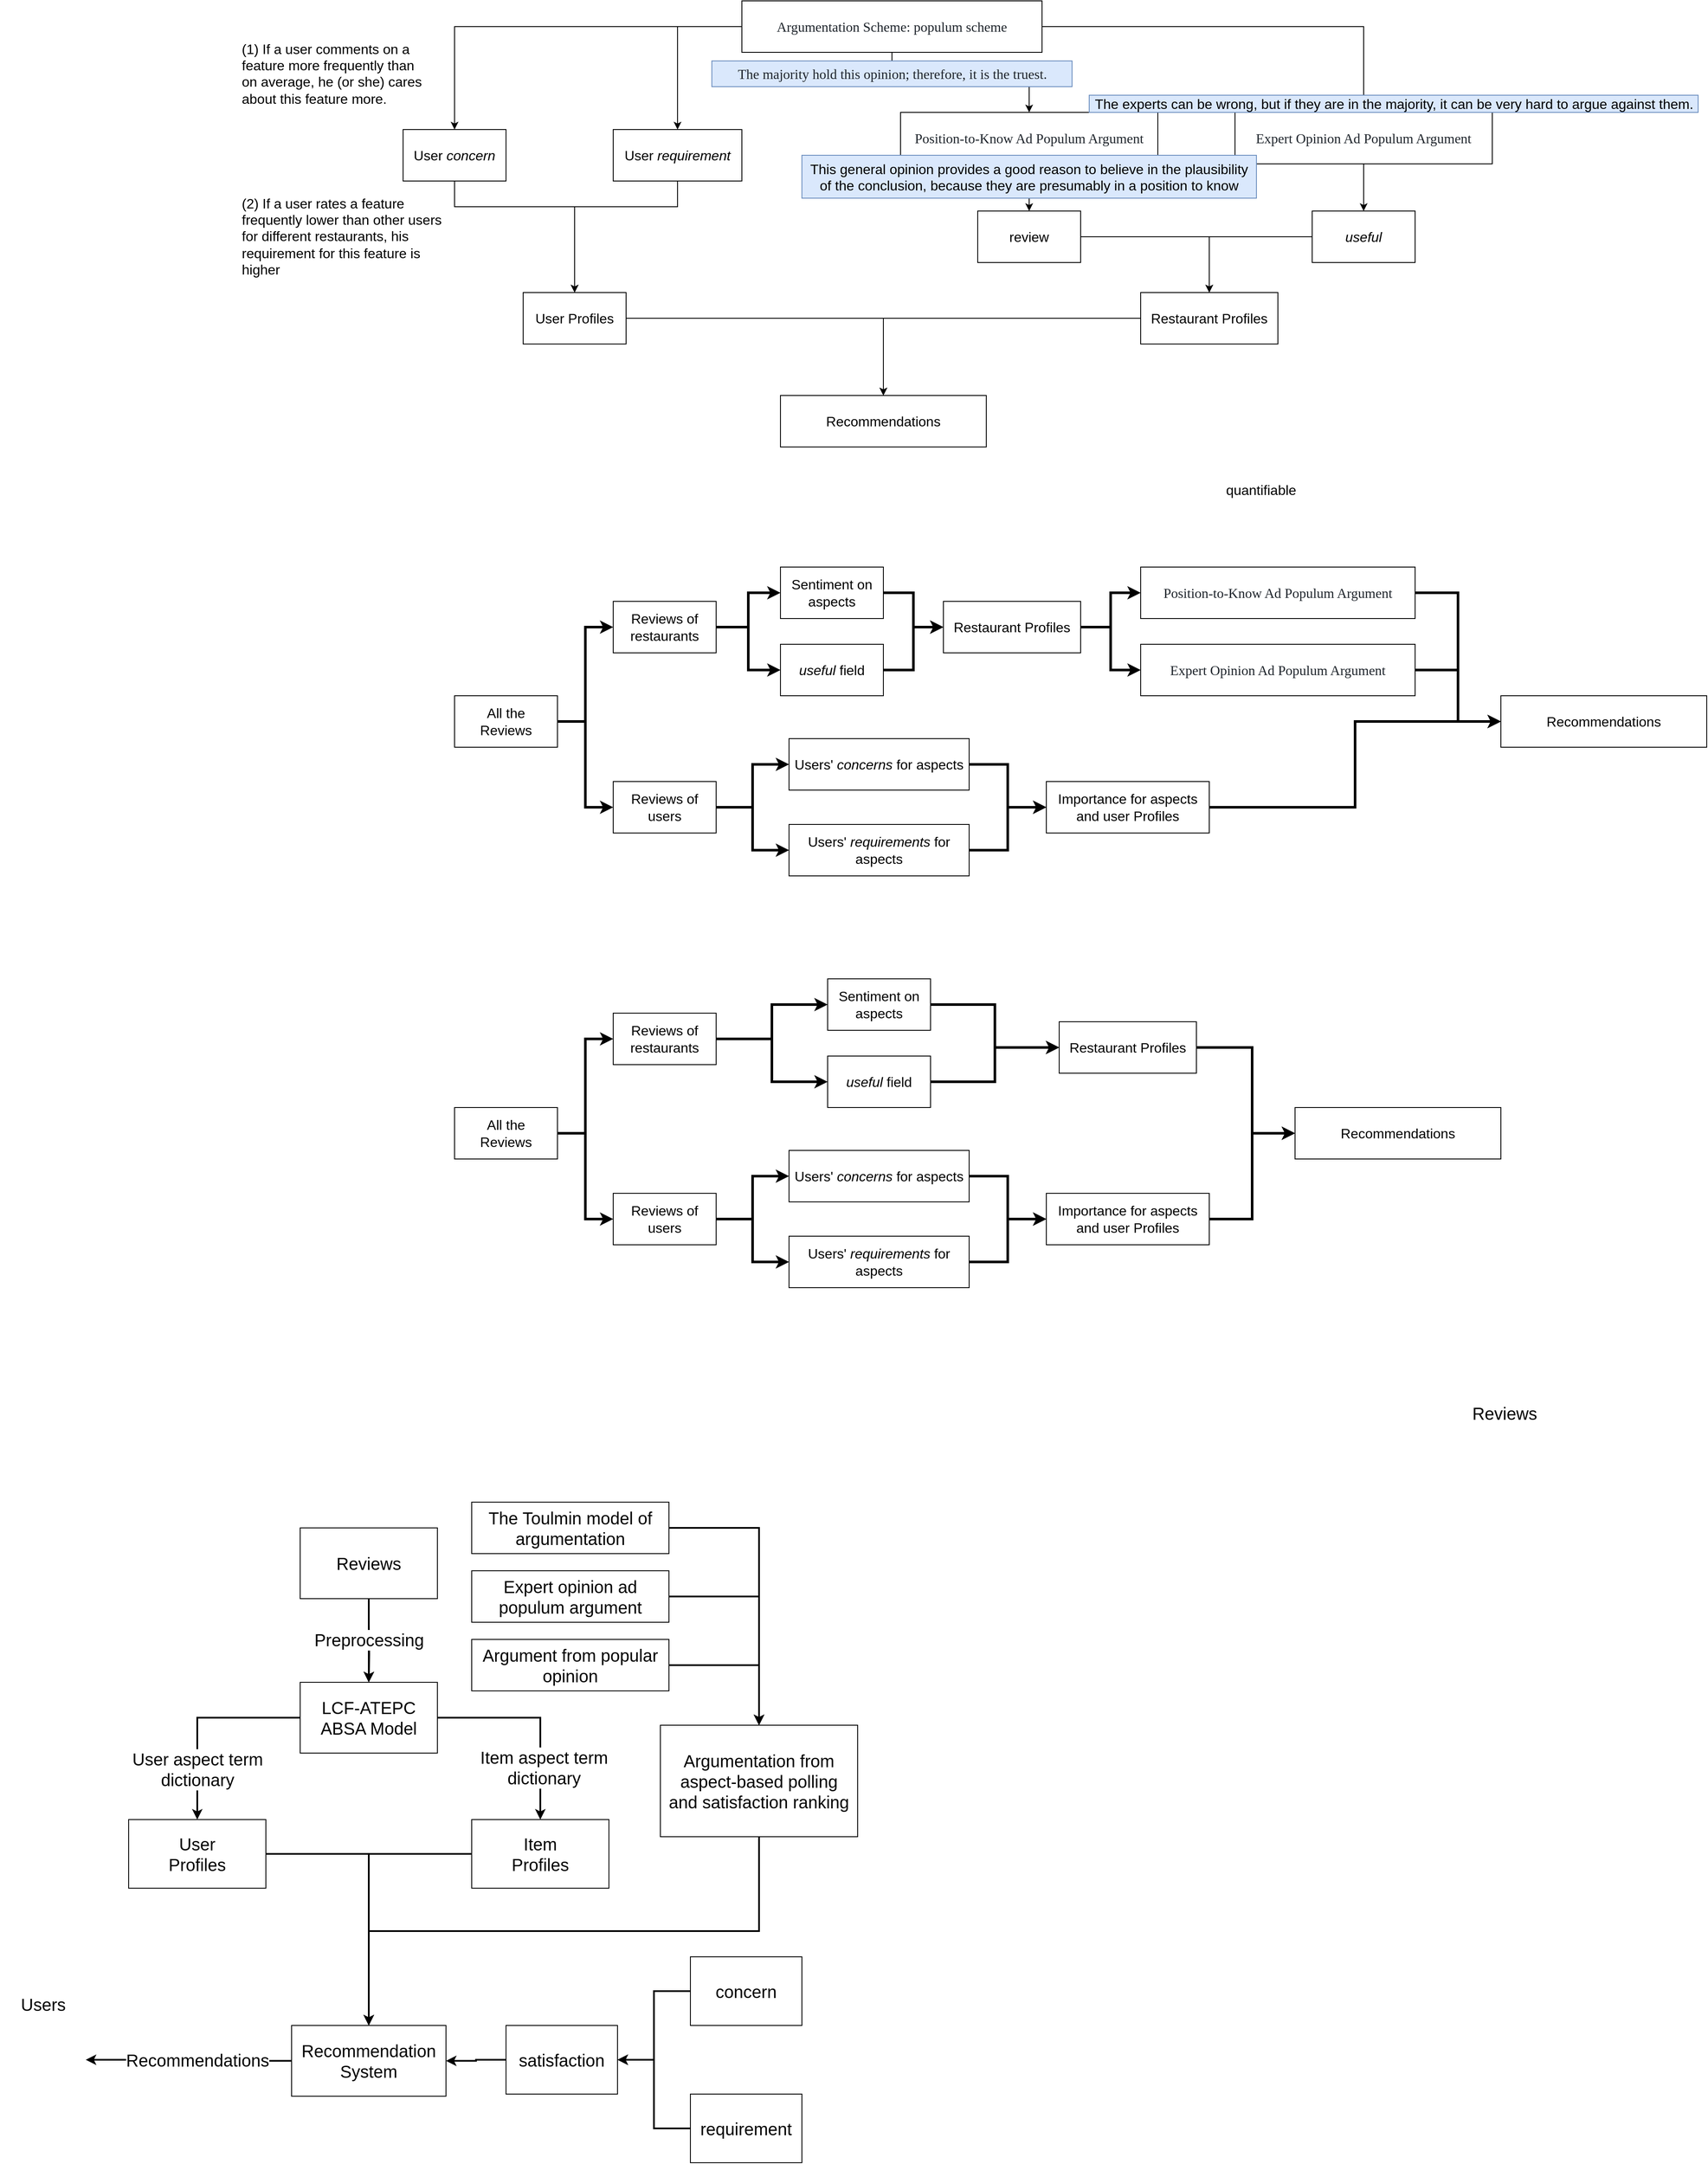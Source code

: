 <mxfile version="20.2.7" type="github">
  <diagram id="-7cnZ0lrCwhWsJX9__lo" name="Page-1">
    <mxGraphModel dx="2864" dy="1099" grid="1" gridSize="10" guides="1" tooltips="1" connect="1" arrows="1" fold="1" page="1" pageScale="1" pageWidth="827" pageHeight="1169" math="0" shadow="0">
      <root>
        <mxCell id="0" />
        <mxCell id="1" parent="0" />
        <mxCell id="W4EaKwn7kspA77nLc4uK-12" style="edgeStyle=orthogonalEdgeStyle;rounded=0;orthogonalLoop=1;jettySize=auto;html=1;fontSize=16;" parent="1" source="W4EaKwn7kspA77nLc4uK-1" target="W4EaKwn7kspA77nLc4uK-11" edge="1">
          <mxGeometry relative="1" as="geometry" />
        </mxCell>
        <mxCell id="W4EaKwn7kspA77nLc4uK-1" value="&lt;font style=&quot;font-size: 16px;&quot;&gt;User Profiles&lt;/font&gt;" style="rounded=0;whiteSpace=wrap;html=1;" parent="1" vertex="1">
          <mxGeometry x="180" y="380" width="120" height="60" as="geometry" />
        </mxCell>
        <mxCell id="W4EaKwn7kspA77nLc4uK-13" style="edgeStyle=orthogonalEdgeStyle;rounded=0;orthogonalLoop=1;jettySize=auto;html=1;fontSize=16;" parent="1" source="W4EaKwn7kspA77nLc4uK-2" target="W4EaKwn7kspA77nLc4uK-11" edge="1">
          <mxGeometry relative="1" as="geometry" />
        </mxCell>
        <mxCell id="W4EaKwn7kspA77nLc4uK-2" value="&lt;font style=&quot;font-size: 16px;&quot;&gt;Restaurant Profiles&lt;/font&gt;" style="rounded=0;whiteSpace=wrap;html=1;" parent="1" vertex="1">
          <mxGeometry x="900" y="380" width="160" height="60" as="geometry" />
        </mxCell>
        <mxCell id="W4EaKwn7kspA77nLc4uK-4" value="&lt;div style=&quot;&quot;&gt;&lt;span style=&quot;background-color: initial;&quot;&gt;(1) If a user comments on a feature more frequently than on average, he (or she) cares about this feature more.&lt;/span&gt;&lt;/div&gt;" style="text;whiteSpace=wrap;html=1;fontSize=16;align=left;" parent="1" vertex="1">
          <mxGeometry x="-150" y="80" width="220" height="90" as="geometry" />
        </mxCell>
        <mxCell id="W4EaKwn7kspA77nLc4uK-6" value="&lt;div style=&quot;&quot;&gt;(2) If a user rates a feature frequently lower than other users for different restaurants, his requirement for this feature is higher&lt;br&gt;&lt;/div&gt;" style="text;whiteSpace=wrap;html=1;fontSize=16;" parent="1" vertex="1">
          <mxGeometry x="-150" y="260" width="240" height="110" as="geometry" />
        </mxCell>
        <mxCell id="W4EaKwn7kspA77nLc4uK-9" value="" style="edgeStyle=orthogonalEdgeStyle;rounded=0;orthogonalLoop=1;jettySize=auto;html=1;fontSize=16;" parent="1" source="W4EaKwn7kspA77nLc4uK-7" target="W4EaKwn7kspA77nLc4uK-1" edge="1">
          <mxGeometry relative="1" as="geometry">
            <Array as="points">
              <mxPoint x="100" y="280" />
              <mxPoint x="240" y="280" />
            </Array>
          </mxGeometry>
        </mxCell>
        <mxCell id="W4EaKwn7kspA77nLc4uK-7" value="&lt;font style=&quot;font-size: 16px;&quot;&gt;User &lt;i&gt;concern&lt;/i&gt;&lt;/font&gt;" style="rounded=0;whiteSpace=wrap;html=1;" parent="1" vertex="1">
          <mxGeometry x="40" y="190" width="120" height="60" as="geometry" />
        </mxCell>
        <mxCell id="W4EaKwn7kspA77nLc4uK-10" style="edgeStyle=orthogonalEdgeStyle;rounded=0;orthogonalLoop=1;jettySize=auto;html=1;fontSize=16;" parent="1" source="W4EaKwn7kspA77nLc4uK-8" target="W4EaKwn7kspA77nLc4uK-1" edge="1">
          <mxGeometry relative="1" as="geometry">
            <Array as="points">
              <mxPoint x="360" y="280" />
              <mxPoint x="240" y="280" />
            </Array>
          </mxGeometry>
        </mxCell>
        <mxCell id="W4EaKwn7kspA77nLc4uK-8" value="&lt;font style=&quot;font-size: 16px;&quot;&gt;User &lt;i&gt;requirement&lt;/i&gt;&lt;/font&gt;" style="rounded=0;whiteSpace=wrap;html=1;" parent="1" vertex="1">
          <mxGeometry x="285" y="190" width="150" height="60" as="geometry" />
        </mxCell>
        <mxCell id="W4EaKwn7kspA77nLc4uK-11" value="&lt;font style=&quot;font-size: 16px;&quot;&gt;Recommendations&lt;/font&gt;" style="rounded=0;whiteSpace=wrap;html=1;" parent="1" vertex="1">
          <mxGeometry x="480" y="500" width="240" height="60" as="geometry" />
        </mxCell>
        <mxCell id="W4EaKwn7kspA77nLc4uK-16" style="edgeStyle=orthogonalEdgeStyle;rounded=0;orthogonalLoop=1;jettySize=auto;html=1;fontSize=16;" parent="1" source="W4EaKwn7kspA77nLc4uK-14" target="W4EaKwn7kspA77nLc4uK-7" edge="1">
          <mxGeometry relative="1" as="geometry" />
        </mxCell>
        <mxCell id="W4EaKwn7kspA77nLc4uK-18" style="edgeStyle=orthogonalEdgeStyle;rounded=0;orthogonalLoop=1;jettySize=auto;html=1;entryX=0.5;entryY=0;entryDx=0;entryDy=0;fontSize=16;exitX=0;exitY=0.5;exitDx=0;exitDy=0;" parent="1" source="W4EaKwn7kspA77nLc4uK-14" target="W4EaKwn7kspA77nLc4uK-8" edge="1">
          <mxGeometry relative="1" as="geometry" />
        </mxCell>
        <mxCell id="W4EaKwn7kspA77nLc4uK-22" style="edgeStyle=orthogonalEdgeStyle;rounded=0;orthogonalLoop=1;jettySize=auto;html=1;fontSize=16;" parent="1" source="W4EaKwn7kspA77nLc4uK-14" target="W4EaKwn7kspA77nLc4uK-20" edge="1">
          <mxGeometry relative="1" as="geometry" />
        </mxCell>
        <mxCell id="W4EaKwn7kspA77nLc4uK-23" style="edgeStyle=orthogonalEdgeStyle;rounded=0;orthogonalLoop=1;jettySize=auto;html=1;fontSize=16;" parent="1" source="W4EaKwn7kspA77nLc4uK-14" target="W4EaKwn7kspA77nLc4uK-21" edge="1">
          <mxGeometry relative="1" as="geometry" />
        </mxCell>
        <mxCell id="W4EaKwn7kspA77nLc4uK-14" value="&lt;p style=&quot;margin: 0px; font-variant-numeric: normal; font-variant-east-asian: normal; font-stretch: normal; line-height: normal; font-family: &amp;quot;Avenir Next&amp;quot;; color: rgb(30, 36, 43); text-align: start;&quot; class=&quot;p1&quot;&gt;Argumentation Scheme:&amp;nbsp;&lt;span style=&quot;background-color: initial;&quot;&gt;populum scheme&lt;/span&gt;&lt;/p&gt;" style="whiteSpace=wrap;html=1;fontSize=16;" parent="1" vertex="1">
          <mxGeometry x="435" y="40" width="350" height="60" as="geometry" />
        </mxCell>
        <mxCell id="W4EaKwn7kspA77nLc4uK-15" value="&lt;p style=&quot;margin: 0px; font-variant-numeric: normal; font-variant-east-asian: normal; font-stretch: normal; line-height: normal; font-family: &amp;quot;Avenir Next&amp;quot;; color: rgb(30, 36, 43); text-align: start;&quot; class=&quot;p1&quot;&gt;The majority hold this opinion; therefore, it is the truest.&lt;/p&gt;" style="text;html=1;align=center;verticalAlign=middle;resizable=0;points=[];autosize=1;strokeColor=#6c8ebf;fillColor=#dae8fc;fontSize=16;" parent="1" vertex="1">
          <mxGeometry x="400" y="110" width="420" height="30" as="geometry" />
        </mxCell>
        <mxCell id="W4EaKwn7kspA77nLc4uK-28" style="edgeStyle=orthogonalEdgeStyle;rounded=0;orthogonalLoop=1;jettySize=auto;html=1;fontSize=16;" parent="1" source="W4EaKwn7kspA77nLc4uK-20" target="W4EaKwn7kspA77nLc4uK-27" edge="1">
          <mxGeometry relative="1" as="geometry" />
        </mxCell>
        <mxCell id="W4EaKwn7kspA77nLc4uK-20" value="&lt;p style=&quot;margin: 0px; font-variant-numeric: normal; font-variant-east-asian: normal; font-stretch: normal; line-height: normal; font-family: &amp;quot;Avenir Next&amp;quot;; color: rgb(30, 36, 43); text-align: start;&quot; class=&quot;p1&quot;&gt;Position-to-Know Ad Populum Argument&lt;/p&gt;" style="whiteSpace=wrap;html=1;fontSize=16;" parent="1" vertex="1">
          <mxGeometry x="620" y="170" width="300" height="60" as="geometry" />
        </mxCell>
        <mxCell id="W4EaKwn7kspA77nLc4uK-25" value="" style="edgeStyle=orthogonalEdgeStyle;rounded=0;orthogonalLoop=1;jettySize=auto;html=1;fontSize=16;" parent="1" source="W4EaKwn7kspA77nLc4uK-21" target="W4EaKwn7kspA77nLc4uK-24" edge="1">
          <mxGeometry relative="1" as="geometry" />
        </mxCell>
        <mxCell id="W4EaKwn7kspA77nLc4uK-21" value="&lt;p style=&quot;margin: 0px; font-variant-numeric: normal; font-variant-east-asian: normal; font-stretch: normal; line-height: normal; font-family: &amp;quot;Avenir Next&amp;quot;; color: rgb(30, 36, 43); text-align: start;&quot; class=&quot;p1&quot;&gt;Expert Opinion Ad Populum Argument&lt;/p&gt;" style="whiteSpace=wrap;html=1;fontSize=16;" parent="1" vertex="1">
          <mxGeometry x="1010" y="170" width="300" height="60" as="geometry" />
        </mxCell>
        <mxCell id="W4EaKwn7kspA77nLc4uK-26" style="edgeStyle=orthogonalEdgeStyle;rounded=0;orthogonalLoop=1;jettySize=auto;html=1;fontSize=16;" parent="1" source="W4EaKwn7kspA77nLc4uK-24" target="W4EaKwn7kspA77nLc4uK-2" edge="1">
          <mxGeometry relative="1" as="geometry" />
        </mxCell>
        <mxCell id="W4EaKwn7kspA77nLc4uK-24" value="&lt;i&gt;useful&lt;/i&gt;" style="whiteSpace=wrap;html=1;fontSize=16;" parent="1" vertex="1">
          <mxGeometry x="1100" y="285" width="120" height="60" as="geometry" />
        </mxCell>
        <mxCell id="W4EaKwn7kspA77nLc4uK-29" style="edgeStyle=orthogonalEdgeStyle;rounded=0;orthogonalLoop=1;jettySize=auto;html=1;fontSize=16;" parent="1" source="W4EaKwn7kspA77nLc4uK-27" target="W4EaKwn7kspA77nLc4uK-2" edge="1">
          <mxGeometry relative="1" as="geometry" />
        </mxCell>
        <mxCell id="W4EaKwn7kspA77nLc4uK-27" value="review" style="whiteSpace=wrap;html=1;fontSize=16;" parent="1" vertex="1">
          <mxGeometry x="710" y="285" width="120" height="60" as="geometry" />
        </mxCell>
        <mxCell id="W4EaKwn7kspA77nLc4uK-31" value="This general opinion provides a good reason to believe in the plausibility of the conclusion, because they are presumably in a position to know" style="text;whiteSpace=wrap;html=1;fontSize=16;fillColor=#dae8fc;strokeColor=#6c8ebf;align=center;" parent="1" vertex="1">
          <mxGeometry x="505" y="220" width="530" height="50" as="geometry" />
        </mxCell>
        <mxCell id="W4EaKwn7kspA77nLc4uK-32" value="The experts can be wrong, but if they are in the majority, it can be very hard to argue against them." style="text;html=1;align=center;verticalAlign=middle;resizable=0;points=[];autosize=1;strokeColor=#6c8ebf;fillColor=#dae8fc;fontSize=16;" parent="1" vertex="1">
          <mxGeometry x="840" y="150" width="710" height="20" as="geometry" />
        </mxCell>
        <mxCell id="W4EaKwn7kspA77nLc4uK-44" style="edgeStyle=orthogonalEdgeStyle;rounded=0;orthogonalLoop=1;jettySize=auto;html=1;entryX=0;entryY=0.5;entryDx=0;entryDy=0;fontSize=16;strokeWidth=3;" parent="1" source="W4EaKwn7kspA77nLc4uK-41" target="W4EaKwn7kspA77nLc4uK-43" edge="1">
          <mxGeometry relative="1" as="geometry" />
        </mxCell>
        <mxCell id="W4EaKwn7kspA77nLc4uK-45" style="edgeStyle=orthogonalEdgeStyle;rounded=0;orthogonalLoop=1;jettySize=auto;html=1;entryX=0;entryY=0.5;entryDx=0;entryDy=0;fontSize=16;strokeWidth=3;" parent="1" source="W4EaKwn7kspA77nLc4uK-41" target="W4EaKwn7kspA77nLc4uK-42" edge="1">
          <mxGeometry relative="1" as="geometry" />
        </mxCell>
        <mxCell id="W4EaKwn7kspA77nLc4uK-41" value="All the&lt;br&gt;Reviews" style="whiteSpace=wrap;html=1;fontSize=16;" parent="1" vertex="1">
          <mxGeometry x="100" y="850" width="120" height="60" as="geometry" />
        </mxCell>
        <mxCell id="W4EaKwn7kspA77nLc4uK-48" style="edgeStyle=orthogonalEdgeStyle;rounded=0;orthogonalLoop=1;jettySize=auto;html=1;entryX=0;entryY=0.5;entryDx=0;entryDy=0;fontSize=16;strokeWidth=3;" parent="1" source="W4EaKwn7kspA77nLc4uK-42" target="W4EaKwn7kspA77nLc4uK-46" edge="1">
          <mxGeometry relative="1" as="geometry" />
        </mxCell>
        <mxCell id="W4EaKwn7kspA77nLc4uK-49" style="edgeStyle=orthogonalEdgeStyle;rounded=0;orthogonalLoop=1;jettySize=auto;html=1;entryX=0;entryY=0.5;entryDx=0;entryDy=0;fontSize=16;strokeWidth=3;" parent="1" source="W4EaKwn7kspA77nLc4uK-42" target="W4EaKwn7kspA77nLc4uK-47" edge="1">
          <mxGeometry relative="1" as="geometry" />
        </mxCell>
        <mxCell id="W4EaKwn7kspA77nLc4uK-42" value="Reviews of users" style="whiteSpace=wrap;html=1;fontSize=16;" parent="1" vertex="1">
          <mxGeometry x="285" y="950" width="120" height="60" as="geometry" />
        </mxCell>
        <mxCell id="W4EaKwn7kspA77nLc4uK-55" style="edgeStyle=orthogonalEdgeStyle;rounded=0;orthogonalLoop=1;jettySize=auto;html=1;entryX=0;entryY=0.5;entryDx=0;entryDy=0;fontSize=16;strokeWidth=3;" parent="1" source="W4EaKwn7kspA77nLc4uK-43" target="W4EaKwn7kspA77nLc4uK-53" edge="1">
          <mxGeometry relative="1" as="geometry" />
        </mxCell>
        <mxCell id="W4EaKwn7kspA77nLc4uK-56" style="edgeStyle=orthogonalEdgeStyle;rounded=0;orthogonalLoop=1;jettySize=auto;html=1;entryX=0;entryY=0.5;entryDx=0;entryDy=0;fontSize=16;strokeWidth=3;" parent="1" source="W4EaKwn7kspA77nLc4uK-43" target="W4EaKwn7kspA77nLc4uK-54" edge="1">
          <mxGeometry relative="1" as="geometry" />
        </mxCell>
        <mxCell id="W4EaKwn7kspA77nLc4uK-43" value="Reviews of restaurants" style="whiteSpace=wrap;html=1;fontSize=16;" parent="1" vertex="1">
          <mxGeometry x="285" y="740" width="120" height="60" as="geometry" />
        </mxCell>
        <mxCell id="W4EaKwn7kspA77nLc4uK-51" style="edgeStyle=orthogonalEdgeStyle;rounded=0;orthogonalLoop=1;jettySize=auto;html=1;entryX=0;entryY=0.5;entryDx=0;entryDy=0;fontSize=16;strokeWidth=3;" parent="1" source="W4EaKwn7kspA77nLc4uK-46" target="W4EaKwn7kspA77nLc4uK-50" edge="1">
          <mxGeometry relative="1" as="geometry" />
        </mxCell>
        <mxCell id="W4EaKwn7kspA77nLc4uK-46" value="Users&#39; &lt;i&gt;concerns&lt;/i&gt; for aspects" style="whiteSpace=wrap;html=1;fontSize=16;" parent="1" vertex="1">
          <mxGeometry x="490" y="900" width="210" height="60" as="geometry" />
        </mxCell>
        <mxCell id="W4EaKwn7kspA77nLc4uK-52" style="edgeStyle=orthogonalEdgeStyle;rounded=0;orthogonalLoop=1;jettySize=auto;html=1;entryX=0;entryY=0.5;entryDx=0;entryDy=0;fontSize=16;strokeWidth=3;" parent="1" source="W4EaKwn7kspA77nLc4uK-47" target="W4EaKwn7kspA77nLc4uK-50" edge="1">
          <mxGeometry relative="1" as="geometry" />
        </mxCell>
        <mxCell id="W4EaKwn7kspA77nLc4uK-47" value="Users&#39; &lt;i&gt;requirements&lt;/i&gt; for aspects" style="whiteSpace=wrap;html=1;fontSize=16;" parent="1" vertex="1">
          <mxGeometry x="490" y="1000" width="210" height="60" as="geometry" />
        </mxCell>
        <mxCell id="W4EaKwn7kspA77nLc4uK-68" style="edgeStyle=orthogonalEdgeStyle;rounded=0;orthogonalLoop=1;jettySize=auto;html=1;entryX=0;entryY=0.5;entryDx=0;entryDy=0;fontSize=16;strokeWidth=3;" parent="1" source="W4EaKwn7kspA77nLc4uK-50" target="W4EaKwn7kspA77nLc4uK-67" edge="1">
          <mxGeometry relative="1" as="geometry" />
        </mxCell>
        <mxCell id="W4EaKwn7kspA77nLc4uK-50" value="&lt;font style=&quot;font-size: 16px;&quot;&gt;Importance for aspects and user Profiles&lt;/font&gt;" style="rounded=0;whiteSpace=wrap;html=1;" parent="1" vertex="1">
          <mxGeometry x="790" y="950" width="190" height="60" as="geometry" />
        </mxCell>
        <mxCell id="W4EaKwn7kspA77nLc4uK-63" style="edgeStyle=orthogonalEdgeStyle;rounded=0;orthogonalLoop=1;jettySize=auto;html=1;entryX=0;entryY=0.5;entryDx=0;entryDy=0;fontSize=16;strokeWidth=3;" parent="1" source="W4EaKwn7kspA77nLc4uK-53" target="W4EaKwn7kspA77nLc4uK-62" edge="1">
          <mxGeometry relative="1" as="geometry" />
        </mxCell>
        <mxCell id="W4EaKwn7kspA77nLc4uK-53" value="Sentiment on aspects" style="whiteSpace=wrap;html=1;fontSize=16;" parent="1" vertex="1">
          <mxGeometry x="480" y="700" width="120" height="60" as="geometry" />
        </mxCell>
        <mxCell id="W4EaKwn7kspA77nLc4uK-64" style="edgeStyle=orthogonalEdgeStyle;rounded=0;orthogonalLoop=1;jettySize=auto;html=1;entryX=0;entryY=0.5;entryDx=0;entryDy=0;fontSize=16;strokeWidth=3;" parent="1" source="W4EaKwn7kspA77nLc4uK-54" target="W4EaKwn7kspA77nLc4uK-62" edge="1">
          <mxGeometry relative="1" as="geometry" />
        </mxCell>
        <mxCell id="W4EaKwn7kspA77nLc4uK-54" value="&lt;i&gt;useful &lt;/i&gt;field" style="whiteSpace=wrap;html=1;fontSize=16;" parent="1" vertex="1">
          <mxGeometry x="480" y="790" width="120" height="60" as="geometry" />
        </mxCell>
        <mxCell id="W4EaKwn7kspA77nLc4uK-70" style="edgeStyle=orthogonalEdgeStyle;rounded=0;orthogonalLoop=1;jettySize=auto;html=1;entryX=0;entryY=0.5;entryDx=0;entryDy=0;fontSize=16;strokeWidth=3;" parent="1" source="W4EaKwn7kspA77nLc4uK-57" target="W4EaKwn7kspA77nLc4uK-67" edge="1">
          <mxGeometry relative="1" as="geometry" />
        </mxCell>
        <mxCell id="W4EaKwn7kspA77nLc4uK-57" value="&lt;p style=&quot;margin: 0px; font-variant-numeric: normal; font-variant-east-asian: normal; font-stretch: normal; line-height: normal; font-family: &amp;quot;Avenir Next&amp;quot;; color: rgb(30, 36, 43); text-align: start;&quot; class=&quot;p1&quot;&gt;Position-to-Know Ad Populum Argument&lt;/p&gt;" style="whiteSpace=wrap;html=1;fontSize=16;" parent="1" vertex="1">
          <mxGeometry x="900" y="700" width="320" height="60" as="geometry" />
        </mxCell>
        <mxCell id="W4EaKwn7kspA77nLc4uK-69" style="edgeStyle=orthogonalEdgeStyle;rounded=0;orthogonalLoop=1;jettySize=auto;html=1;entryX=0;entryY=0.5;entryDx=0;entryDy=0;fontSize=16;strokeWidth=3;" parent="1" source="W4EaKwn7kspA77nLc4uK-59" target="W4EaKwn7kspA77nLc4uK-67" edge="1">
          <mxGeometry relative="1" as="geometry" />
        </mxCell>
        <mxCell id="W4EaKwn7kspA77nLc4uK-59" value="&lt;p style=&quot;margin: 0px; font-variant-numeric: normal; font-variant-east-asian: normal; font-stretch: normal; line-height: normal; font-family: &amp;quot;Avenir Next&amp;quot;; color: rgb(30, 36, 43); text-align: start;&quot; class=&quot;p1&quot;&gt;Expert Opinion Ad Populum Argument&lt;/p&gt;" style="whiteSpace=wrap;html=1;fontSize=16;" parent="1" vertex="1">
          <mxGeometry x="900" y="790" width="320" height="60" as="geometry" />
        </mxCell>
        <mxCell id="W4EaKwn7kspA77nLc4uK-65" style="edgeStyle=orthogonalEdgeStyle;rounded=0;orthogonalLoop=1;jettySize=auto;html=1;entryX=0;entryY=0.5;entryDx=0;entryDy=0;fontSize=16;strokeWidth=3;" parent="1" source="W4EaKwn7kspA77nLc4uK-62" target="W4EaKwn7kspA77nLc4uK-57" edge="1">
          <mxGeometry relative="1" as="geometry" />
        </mxCell>
        <mxCell id="W4EaKwn7kspA77nLc4uK-66" style="edgeStyle=orthogonalEdgeStyle;rounded=0;orthogonalLoop=1;jettySize=auto;html=1;entryX=0;entryY=0.5;entryDx=0;entryDy=0;fontSize=16;strokeWidth=3;" parent="1" source="W4EaKwn7kspA77nLc4uK-62" target="W4EaKwn7kspA77nLc4uK-59" edge="1">
          <mxGeometry relative="1" as="geometry" />
        </mxCell>
        <mxCell id="W4EaKwn7kspA77nLc4uK-62" value="&lt;font style=&quot;font-size: 16px;&quot;&gt;Restaurant Profiles&lt;/font&gt;" style="rounded=0;whiteSpace=wrap;html=1;" parent="1" vertex="1">
          <mxGeometry x="670" y="740" width="160" height="60" as="geometry" />
        </mxCell>
        <mxCell id="W4EaKwn7kspA77nLc4uK-67" value="&lt;font style=&quot;font-size: 16px;&quot;&gt;Recommendations&lt;/font&gt;" style="rounded=0;whiteSpace=wrap;html=1;" parent="1" vertex="1">
          <mxGeometry x="1320" y="850" width="240" height="60" as="geometry" />
        </mxCell>
        <mxCell id="W4EaKwn7kspA77nLc4uK-71" style="edgeStyle=orthogonalEdgeStyle;rounded=0;orthogonalLoop=1;jettySize=auto;html=1;entryX=0;entryY=0.5;entryDx=0;entryDy=0;fontSize=16;strokeWidth=3;" parent="1" source="W4EaKwn7kspA77nLc4uK-73" target="W4EaKwn7kspA77nLc4uK-79" edge="1">
          <mxGeometry relative="1" as="geometry" />
        </mxCell>
        <mxCell id="W4EaKwn7kspA77nLc4uK-72" style="edgeStyle=orthogonalEdgeStyle;rounded=0;orthogonalLoop=1;jettySize=auto;html=1;entryX=0;entryY=0.5;entryDx=0;entryDy=0;fontSize=16;strokeWidth=3;" parent="1" source="W4EaKwn7kspA77nLc4uK-73" target="W4EaKwn7kspA77nLc4uK-76" edge="1">
          <mxGeometry relative="1" as="geometry" />
        </mxCell>
        <mxCell id="W4EaKwn7kspA77nLc4uK-73" value="All the&lt;br&gt;Reviews" style="whiteSpace=wrap;html=1;fontSize=16;" parent="1" vertex="1">
          <mxGeometry x="100" y="1330" width="120" height="60" as="geometry" />
        </mxCell>
        <mxCell id="W4EaKwn7kspA77nLc4uK-74" style="edgeStyle=orthogonalEdgeStyle;rounded=0;orthogonalLoop=1;jettySize=auto;html=1;entryX=0;entryY=0.5;entryDx=0;entryDy=0;fontSize=16;strokeWidth=3;" parent="1" source="W4EaKwn7kspA77nLc4uK-76" target="W4EaKwn7kspA77nLc4uK-81" edge="1">
          <mxGeometry relative="1" as="geometry" />
        </mxCell>
        <mxCell id="W4EaKwn7kspA77nLc4uK-75" style="edgeStyle=orthogonalEdgeStyle;rounded=0;orthogonalLoop=1;jettySize=auto;html=1;entryX=0;entryY=0.5;entryDx=0;entryDy=0;fontSize=16;strokeWidth=3;" parent="1" source="W4EaKwn7kspA77nLc4uK-76" target="W4EaKwn7kspA77nLc4uK-83" edge="1">
          <mxGeometry relative="1" as="geometry" />
        </mxCell>
        <mxCell id="W4EaKwn7kspA77nLc4uK-76" value="Reviews of users" style="whiteSpace=wrap;html=1;fontSize=16;" parent="1" vertex="1">
          <mxGeometry x="285" y="1430" width="120" height="60" as="geometry" />
        </mxCell>
        <mxCell id="W4EaKwn7kspA77nLc4uK-77" style="edgeStyle=orthogonalEdgeStyle;rounded=0;orthogonalLoop=1;jettySize=auto;html=1;entryX=0;entryY=0.5;entryDx=0;entryDy=0;fontSize=16;strokeWidth=3;" parent="1" source="W4EaKwn7kspA77nLc4uK-79" target="W4EaKwn7kspA77nLc4uK-87" edge="1">
          <mxGeometry relative="1" as="geometry" />
        </mxCell>
        <mxCell id="W4EaKwn7kspA77nLc4uK-78" style="edgeStyle=orthogonalEdgeStyle;rounded=0;orthogonalLoop=1;jettySize=auto;html=1;entryX=0;entryY=0.5;entryDx=0;entryDy=0;fontSize=16;strokeWidth=3;" parent="1" source="W4EaKwn7kspA77nLc4uK-79" target="W4EaKwn7kspA77nLc4uK-89" edge="1">
          <mxGeometry relative="1" as="geometry" />
        </mxCell>
        <mxCell id="W4EaKwn7kspA77nLc4uK-79" value="Reviews of restaurants" style="whiteSpace=wrap;html=1;fontSize=16;" parent="1" vertex="1">
          <mxGeometry x="285" y="1220" width="120" height="60" as="geometry" />
        </mxCell>
        <mxCell id="W4EaKwn7kspA77nLc4uK-80" style="edgeStyle=orthogonalEdgeStyle;rounded=0;orthogonalLoop=1;jettySize=auto;html=1;entryX=0;entryY=0.5;entryDx=0;entryDy=0;fontSize=16;strokeWidth=3;" parent="1" source="W4EaKwn7kspA77nLc4uK-81" target="W4EaKwn7kspA77nLc4uK-85" edge="1">
          <mxGeometry relative="1" as="geometry" />
        </mxCell>
        <mxCell id="W4EaKwn7kspA77nLc4uK-81" value="Users&#39; &lt;i&gt;concerns&lt;/i&gt; for aspects" style="whiteSpace=wrap;html=1;fontSize=16;" parent="1" vertex="1">
          <mxGeometry x="490" y="1380" width="210" height="60" as="geometry" />
        </mxCell>
        <mxCell id="W4EaKwn7kspA77nLc4uK-82" style="edgeStyle=orthogonalEdgeStyle;rounded=0;orthogonalLoop=1;jettySize=auto;html=1;entryX=0;entryY=0.5;entryDx=0;entryDy=0;fontSize=16;strokeWidth=3;" parent="1" source="W4EaKwn7kspA77nLc4uK-83" target="W4EaKwn7kspA77nLc4uK-85" edge="1">
          <mxGeometry relative="1" as="geometry" />
        </mxCell>
        <mxCell id="W4EaKwn7kspA77nLc4uK-83" value="Users&#39; &lt;i&gt;requirements&lt;/i&gt; for aspects" style="whiteSpace=wrap;html=1;fontSize=16;" parent="1" vertex="1">
          <mxGeometry x="490" y="1480" width="210" height="60" as="geometry" />
        </mxCell>
        <mxCell id="W4EaKwn7kspA77nLc4uK-84" style="edgeStyle=orthogonalEdgeStyle;rounded=0;orthogonalLoop=1;jettySize=auto;html=1;entryX=0;entryY=0.5;entryDx=0;entryDy=0;fontSize=16;strokeWidth=3;" parent="1" source="W4EaKwn7kspA77nLc4uK-85" target="W4EaKwn7kspA77nLc4uK-97" edge="1">
          <mxGeometry relative="1" as="geometry" />
        </mxCell>
        <mxCell id="W4EaKwn7kspA77nLc4uK-85" value="&lt;font style=&quot;font-size: 16px;&quot;&gt;Importance for aspects and user Profiles&lt;/font&gt;" style="rounded=0;whiteSpace=wrap;html=1;" parent="1" vertex="1">
          <mxGeometry x="790" y="1430" width="190" height="60" as="geometry" />
        </mxCell>
        <mxCell id="W4EaKwn7kspA77nLc4uK-86" style="edgeStyle=orthogonalEdgeStyle;rounded=0;orthogonalLoop=1;jettySize=auto;html=1;entryX=0;entryY=0.5;entryDx=0;entryDy=0;fontSize=16;strokeWidth=3;" parent="1" source="W4EaKwn7kspA77nLc4uK-87" target="W4EaKwn7kspA77nLc4uK-96" edge="1">
          <mxGeometry relative="1" as="geometry" />
        </mxCell>
        <mxCell id="W4EaKwn7kspA77nLc4uK-87" value="Sentiment on aspects" style="whiteSpace=wrap;html=1;fontSize=16;" parent="1" vertex="1">
          <mxGeometry x="535" y="1180" width="120" height="60" as="geometry" />
        </mxCell>
        <mxCell id="W4EaKwn7kspA77nLc4uK-88" style="edgeStyle=orthogonalEdgeStyle;rounded=0;orthogonalLoop=1;jettySize=auto;html=1;entryX=0;entryY=0.5;entryDx=0;entryDy=0;fontSize=16;strokeWidth=3;" parent="1" source="W4EaKwn7kspA77nLc4uK-89" target="W4EaKwn7kspA77nLc4uK-96" edge="1">
          <mxGeometry relative="1" as="geometry" />
        </mxCell>
        <mxCell id="W4EaKwn7kspA77nLc4uK-89" value="&lt;i&gt;useful &lt;/i&gt;field" style="whiteSpace=wrap;html=1;fontSize=16;" parent="1" vertex="1">
          <mxGeometry x="535" y="1270" width="120" height="60" as="geometry" />
        </mxCell>
        <mxCell id="W4EaKwn7kspA77nLc4uK-98" style="edgeStyle=orthogonalEdgeStyle;rounded=0;orthogonalLoop=1;jettySize=auto;html=1;entryX=0;entryY=0.5;entryDx=0;entryDy=0;fontSize=16;strokeWidth=3;" parent="1" source="W4EaKwn7kspA77nLc4uK-96" target="W4EaKwn7kspA77nLc4uK-97" edge="1">
          <mxGeometry relative="1" as="geometry">
            <Array as="points">
              <mxPoint x="1030" y="1260" />
              <mxPoint x="1030" y="1360" />
            </Array>
          </mxGeometry>
        </mxCell>
        <mxCell id="W4EaKwn7kspA77nLc4uK-96" value="&lt;font style=&quot;font-size: 16px;&quot;&gt;Restaurant Profiles&lt;/font&gt;" style="rounded=0;whiteSpace=wrap;html=1;" parent="1" vertex="1">
          <mxGeometry x="805" y="1230" width="160" height="60" as="geometry" />
        </mxCell>
        <mxCell id="W4EaKwn7kspA77nLc4uK-97" value="&lt;font style=&quot;font-size: 16px;&quot;&gt;Recommendations&lt;/font&gt;" style="rounded=0;whiteSpace=wrap;html=1;" parent="1" vertex="1">
          <mxGeometry x="1080" y="1330" width="240" height="60" as="geometry" />
        </mxCell>
        <mxCell id="W4EaKwn7kspA77nLc4uK-99" value="quantifiable" style="text;html=1;align=center;verticalAlign=middle;resizable=0;points=[];autosize=1;strokeColor=none;fillColor=none;fontSize=16;" parent="1" vertex="1">
          <mxGeometry x="990" y="600" width="100" height="20" as="geometry" />
        </mxCell>
        <mxCell id="o4SnP-8lOdjN38-xpbuC-2" value="Users" style="shape=image;html=1;verticalAlign=bottom;verticalLabelPosition=top;labelBackgroundColor=#ffffff;imageAspect=0;aspect=fixed;image=https://cdn2.iconfinder.com/data/icons/font-awesome/1792/user-128.png;fontSize=20;labelPosition=center;align=center;" parent="1" vertex="1">
          <mxGeometry x="-430" y="2390" width="100" height="100" as="geometry" />
        </mxCell>
        <mxCell id="o4SnP-8lOdjN38-xpbuC-5" value="Reviews" style="shape=image;html=1;verticalAlign=top;verticalLabelPosition=bottom;labelBackgroundColor=#ffffff;imageAspect=0;aspect=fixed;image=https://cdn3.iconfinder.com/data/icons/marketing-outline-13/64/Review-128.png;fontSize=20;" parent="1" vertex="1">
          <mxGeometry x="1260" y="1540" width="128" height="128" as="geometry" />
        </mxCell>
        <mxCell id="o4SnP-8lOdjN38-xpbuC-30" value="" style="edgeStyle=orthogonalEdgeStyle;rounded=0;orthogonalLoop=1;jettySize=auto;html=1;fontSize=20;strokeWidth=2;" parent="1" target="o4SnP-8lOdjN38-xpbuC-26" edge="1">
          <mxGeometry relative="1" as="geometry">
            <mxPoint y="1932.5" as="sourcePoint" />
          </mxGeometry>
        </mxCell>
        <mxCell id="o4SnP-8lOdjN38-xpbuC-36" style="edgeStyle=orthogonalEdgeStyle;rounded=0;orthogonalLoop=1;jettySize=auto;html=1;fontSize=20;strokeWidth=2;" parent="1" source="o4SnP-8lOdjN38-xpbuC-23" target="o4SnP-8lOdjN38-xpbuC-33" edge="1">
          <mxGeometry relative="1" as="geometry" />
        </mxCell>
        <mxCell id="o4SnP-8lOdjN38-xpbuC-23" value="Item&lt;br&gt;Profiles" style="whiteSpace=wrap;html=1;fontSize=20;" parent="1" vertex="1">
          <mxGeometry x="120" y="2160" width="160" height="80" as="geometry" />
        </mxCell>
        <mxCell id="o4SnP-8lOdjN38-xpbuC-35" style="edgeStyle=orthogonalEdgeStyle;rounded=0;orthogonalLoop=1;jettySize=auto;html=1;fontSize=20;strokeWidth=2;" parent="1" source="o4SnP-8lOdjN38-xpbuC-24" target="o4SnP-8lOdjN38-xpbuC-33" edge="1">
          <mxGeometry relative="1" as="geometry" />
        </mxCell>
        <mxCell id="o4SnP-8lOdjN38-xpbuC-24" value="User&lt;br&gt;Profiles" style="whiteSpace=wrap;html=1;fontSize=20;" parent="1" vertex="1">
          <mxGeometry x="-280" y="2160" width="160" height="80" as="geometry" />
        </mxCell>
        <mxCell id="o4SnP-8lOdjN38-xpbuC-31" style="edgeStyle=orthogonalEdgeStyle;rounded=0;orthogonalLoop=1;jettySize=auto;html=1;fontSize=20;strokeWidth=2;" parent="1" source="o4SnP-8lOdjN38-xpbuC-26" target="o4SnP-8lOdjN38-xpbuC-23" edge="1">
          <mxGeometry relative="1" as="geometry" />
        </mxCell>
        <mxCell id="o4SnP-8lOdjN38-xpbuC-46" value="Item aspect term&lt;br&gt;dictionary" style="edgeLabel;html=1;align=center;verticalAlign=middle;resizable=0;points=[];fontSize=20;" parent="o4SnP-8lOdjN38-xpbuC-31" vertex="1" connectable="0">
          <mxGeometry x="0.489" y="4" relative="1" as="geometry">
            <mxPoint as="offset" />
          </mxGeometry>
        </mxCell>
        <mxCell id="o4SnP-8lOdjN38-xpbuC-32" style="edgeStyle=orthogonalEdgeStyle;rounded=0;orthogonalLoop=1;jettySize=auto;html=1;entryX=0.5;entryY=0;entryDx=0;entryDy=0;fontSize=20;strokeWidth=2;" parent="1" source="o4SnP-8lOdjN38-xpbuC-26" target="o4SnP-8lOdjN38-xpbuC-24" edge="1">
          <mxGeometry relative="1" as="geometry" />
        </mxCell>
        <mxCell id="o4SnP-8lOdjN38-xpbuC-45" value="User aspect term&lt;br&gt;dictionary" style="edgeLabel;html=1;align=center;verticalAlign=middle;resizable=0;points=[];fontSize=20;" parent="o4SnP-8lOdjN38-xpbuC-32" vertex="1" connectable="0">
          <mxGeometry x="0.21" y="-1" relative="1" as="geometry">
            <mxPoint x="1" y="35" as="offset" />
          </mxGeometry>
        </mxCell>
        <mxCell id="o4SnP-8lOdjN38-xpbuC-26" value="LCF-ATEPC&lt;br&gt;ABSA Model" style="whiteSpace=wrap;html=1;fontSize=20;" parent="1" vertex="1">
          <mxGeometry x="-80" y="2000" width="160" height="82.5" as="geometry" />
        </mxCell>
        <mxCell id="o4SnP-8lOdjN38-xpbuC-43" value="" style="edgeStyle=orthogonalEdgeStyle;rounded=0;orthogonalLoop=1;jettySize=auto;html=1;fontSize=20;strokeWidth=2;" parent="1" source="o4SnP-8lOdjN38-xpbuC-28" target="o4SnP-8lOdjN38-xpbuC-26" edge="1">
          <mxGeometry relative="1" as="geometry" />
        </mxCell>
        <mxCell id="o4SnP-8lOdjN38-xpbuC-44" value="Preprocessing" style="edgeLabel;html=1;align=center;verticalAlign=middle;resizable=0;points=[];fontSize=20;" parent="o4SnP-8lOdjN38-xpbuC-43" vertex="1" connectable="0">
          <mxGeometry x="-0.23" y="1" relative="1" as="geometry">
            <mxPoint x="-1" y="10" as="offset" />
          </mxGeometry>
        </mxCell>
        <mxCell id="o4SnP-8lOdjN38-xpbuC-28" value="Reviews" style="whiteSpace=wrap;html=1;fontSize=20;" parent="1" vertex="1">
          <mxGeometry x="-80" y="1820" width="160" height="82.5" as="geometry" />
        </mxCell>
        <mxCell id="o4SnP-8lOdjN38-xpbuC-39" style="edgeStyle=orthogonalEdgeStyle;rounded=0;orthogonalLoop=1;jettySize=auto;html=1;entryX=1;entryY=0.5;entryDx=0;entryDy=0;fontSize=20;strokeWidth=2;" parent="1" source="o4SnP-8lOdjN38-xpbuC-33" target="o4SnP-8lOdjN38-xpbuC-2" edge="1">
          <mxGeometry relative="1" as="geometry" />
        </mxCell>
        <mxCell id="o4SnP-8lOdjN38-xpbuC-40" value="Recommendations" style="edgeLabel;html=1;align=center;verticalAlign=middle;resizable=0;points=[];fontSize=20;" parent="o4SnP-8lOdjN38-xpbuC-39" vertex="1" connectable="0">
          <mxGeometry x="0.402" y="1" relative="1" as="geometry">
            <mxPoint x="57" y="-1" as="offset" />
          </mxGeometry>
        </mxCell>
        <mxCell id="o4SnP-8lOdjN38-xpbuC-33" value="Recommendation System" style="whiteSpace=wrap;html=1;fontSize=20;" parent="1" vertex="1">
          <mxGeometry x="-90" y="2400" width="180" height="82.5" as="geometry" />
        </mxCell>
        <mxCell id="o4SnP-8lOdjN38-xpbuC-68" style="edgeStyle=orthogonalEdgeStyle;rounded=0;orthogonalLoop=1;jettySize=auto;html=1;entryX=0.5;entryY=0;entryDx=0;entryDy=0;fontSize=20;strokeWidth=2;exitX=0.5;exitY=1;exitDx=0;exitDy=0;" parent="1" source="o4SnP-8lOdjN38-xpbuC-37" target="o4SnP-8lOdjN38-xpbuC-33" edge="1">
          <mxGeometry relative="1" as="geometry" />
        </mxCell>
        <mxCell id="o4SnP-8lOdjN38-xpbuC-37" value="Argumentation from aspect-based polling and satisfaction ranking" style="whiteSpace=wrap;html=1;fontSize=20;spacing=5;" parent="1" vertex="1">
          <mxGeometry x="340" y="2050" width="230" height="130" as="geometry" />
        </mxCell>
        <mxCell id="o4SnP-8lOdjN38-xpbuC-71" style="edgeStyle=orthogonalEdgeStyle;rounded=0;orthogonalLoop=1;jettySize=auto;html=1;entryX=0.5;entryY=0;entryDx=0;entryDy=0;fontSize=20;strokeWidth=2;exitX=1;exitY=0.5;exitDx=0;exitDy=0;" parent="1" source="o4SnP-8lOdjN38-xpbuC-50" target="o4SnP-8lOdjN38-xpbuC-37" edge="1">
          <mxGeometry relative="1" as="geometry" />
        </mxCell>
        <mxCell id="o4SnP-8lOdjN38-xpbuC-50" value="The Toulmin model of argumentation" style="whiteSpace=wrap;html=1;fontSize=20;" parent="1" vertex="1">
          <mxGeometry x="120" y="1790" width="230" height="60" as="geometry" />
        </mxCell>
        <mxCell id="o4SnP-8lOdjN38-xpbuC-69" style="edgeStyle=orthogonalEdgeStyle;rounded=0;orthogonalLoop=1;jettySize=auto;html=1;fontSize=20;strokeWidth=2;exitX=1;exitY=0.5;exitDx=0;exitDy=0;" parent="1" source="o4SnP-8lOdjN38-xpbuC-51" target="o4SnP-8lOdjN38-xpbuC-37" edge="1">
          <mxGeometry relative="1" as="geometry" />
        </mxCell>
        <mxCell id="o4SnP-8lOdjN38-xpbuC-51" value="Argument from popular opinion" style="whiteSpace=wrap;html=1;fontSize=20;" parent="1" vertex="1">
          <mxGeometry x="120" y="1950" width="230" height="60" as="geometry" />
        </mxCell>
        <mxCell id="o4SnP-8lOdjN38-xpbuC-70" style="edgeStyle=orthogonalEdgeStyle;rounded=0;orthogonalLoop=1;jettySize=auto;html=1;fontSize=20;strokeWidth=2;exitX=1;exitY=0.5;exitDx=0;exitDy=0;" parent="1" source="o4SnP-8lOdjN38-xpbuC-52" target="o4SnP-8lOdjN38-xpbuC-37" edge="1">
          <mxGeometry relative="1" as="geometry" />
        </mxCell>
        <mxCell id="o4SnP-8lOdjN38-xpbuC-52" value="Expert opinion ad populum argument" style="whiteSpace=wrap;html=1;fontSize=20;" parent="1" vertex="1">
          <mxGeometry x="120" y="1870" width="230" height="60" as="geometry" />
        </mxCell>
        <mxCell id="4Jvq6KR6eOR0nJlBucy0-6" value="" style="edgeStyle=orthogonalEdgeStyle;rounded=0;orthogonalLoop=1;jettySize=auto;html=1;strokeWidth=2;" edge="1" parent="1" source="o4SnP-8lOdjN38-xpbuC-54" target="4Jvq6KR6eOR0nJlBucy0-2">
          <mxGeometry relative="1" as="geometry" />
        </mxCell>
        <mxCell id="o4SnP-8lOdjN38-xpbuC-54" value="concern" style="whiteSpace=wrap;html=1;fontSize=20;" parent="1" vertex="1">
          <mxGeometry x="375" y="2320" width="130" height="80" as="geometry" />
        </mxCell>
        <mxCell id="4Jvq6KR6eOR0nJlBucy0-7" style="edgeStyle=orthogonalEdgeStyle;rounded=0;orthogonalLoop=1;jettySize=auto;html=1;strokeWidth=2;" edge="1" parent="1" source="4Jvq6KR6eOR0nJlBucy0-1" target="4Jvq6KR6eOR0nJlBucy0-2">
          <mxGeometry relative="1" as="geometry" />
        </mxCell>
        <mxCell id="4Jvq6KR6eOR0nJlBucy0-1" value="requirement" style="whiteSpace=wrap;html=1;fontSize=20;" vertex="1" parent="1">
          <mxGeometry x="375" y="2480" width="130" height="80" as="geometry" />
        </mxCell>
        <mxCell id="4Jvq6KR6eOR0nJlBucy0-5" value="" style="edgeStyle=orthogonalEdgeStyle;rounded=0;orthogonalLoop=1;jettySize=auto;html=1;strokeWidth=2;" edge="1" parent="1" source="4Jvq6KR6eOR0nJlBucy0-2" target="o4SnP-8lOdjN38-xpbuC-33">
          <mxGeometry relative="1" as="geometry" />
        </mxCell>
        <mxCell id="4Jvq6KR6eOR0nJlBucy0-2" value="satisfaction" style="whiteSpace=wrap;html=1;fontSize=20;" vertex="1" parent="1">
          <mxGeometry x="160" y="2400" width="130" height="80" as="geometry" />
        </mxCell>
      </root>
    </mxGraphModel>
  </diagram>
</mxfile>
